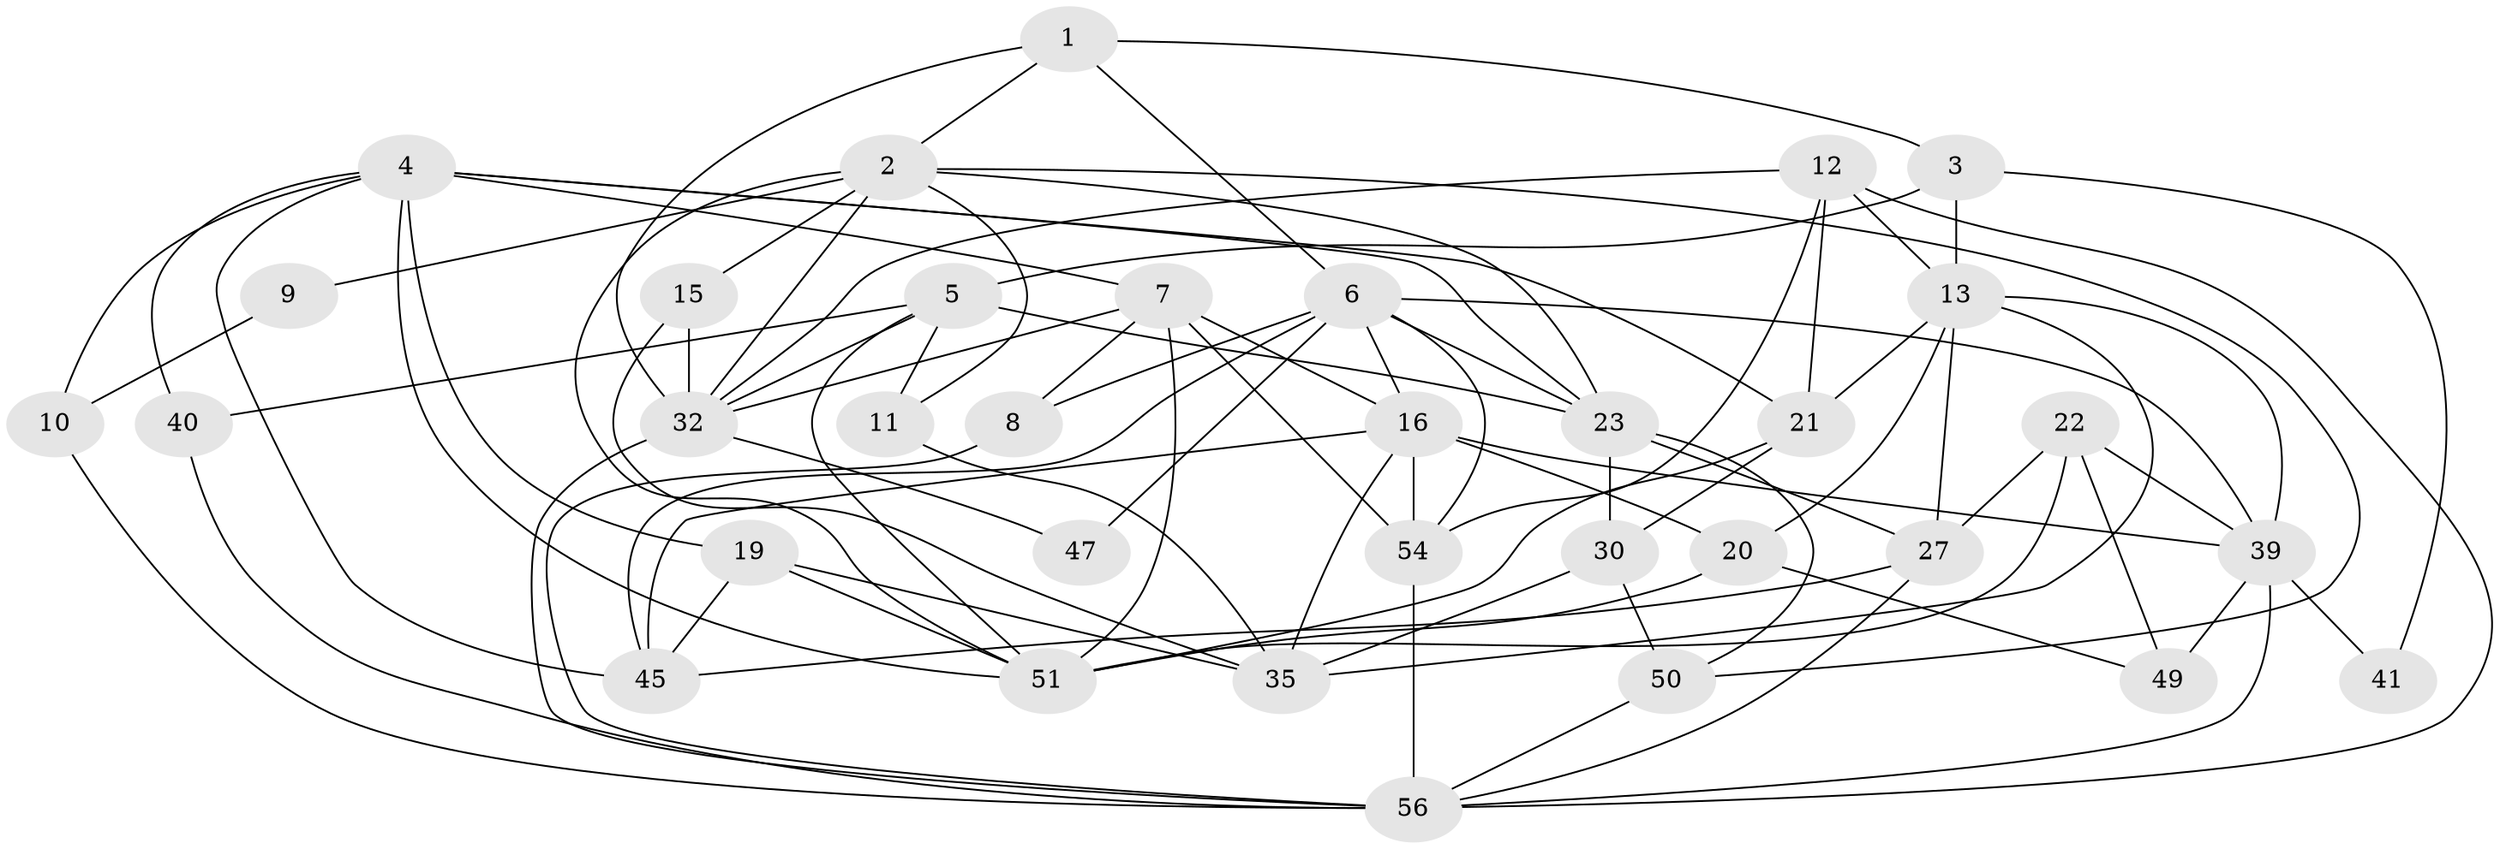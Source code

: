 // Generated by graph-tools (version 1.1) at 2025/24/03/03/25 07:24:02]
// undirected, 34 vertices, 86 edges
graph export_dot {
graph [start="1"]
  node [color=gray90,style=filled];
  1 [super="+18"];
  2 [super="+34"];
  3 [super="+24"];
  4 [super="+52"];
  5 [super="+14"];
  6 [super="+29"];
  7 [super="+55"];
  8;
  9;
  10;
  11 [super="+31"];
  12 [super="+33"];
  13 [super="+48"];
  15 [super="+26"];
  16 [super="+17"];
  19 [super="+37"];
  20 [super="+44"];
  21 [super="+28"];
  22 [super="+42"];
  23 [super="+25"];
  27 [super="+36"];
  30;
  32 [super="+43"];
  35 [super="+38"];
  39 [super="+53"];
  40;
  41;
  45 [super="+46"];
  47;
  49;
  50;
  51 [super="+57"];
  54;
  56 [super="+58"];
  1 -- 32;
  1 -- 3;
  1 -- 6;
  1 -- 2;
  2 -- 23;
  2 -- 51;
  2 -- 9;
  2 -- 50;
  2 -- 32;
  2 -- 15;
  2 -- 11;
  3 -- 5;
  3 -- 41;
  3 -- 13 [weight=2];
  4 -- 19;
  4 -- 10;
  4 -- 51;
  4 -- 21;
  4 -- 23;
  4 -- 40;
  4 -- 7;
  4 -- 45;
  5 -- 23;
  5 -- 40;
  5 -- 11 [weight=2];
  5 -- 51;
  5 -- 32;
  6 -- 45;
  6 -- 47;
  6 -- 54;
  6 -- 8;
  6 -- 23;
  6 -- 16;
  6 -- 39;
  7 -- 54;
  7 -- 8;
  7 -- 32;
  7 -- 16;
  7 -- 51;
  8 -- 56;
  9 -- 10;
  10 -- 56;
  11 -- 35;
  12 -- 13;
  12 -- 21;
  12 -- 32;
  12 -- 56;
  12 -- 54;
  13 -- 35;
  13 -- 20;
  13 -- 21;
  13 -- 27;
  13 -- 39;
  15 -- 32 [weight=2];
  15 -- 35;
  16 -- 39 [weight=2];
  16 -- 35;
  16 -- 45;
  16 -- 54;
  16 -- 20;
  19 -- 51;
  19 -- 35;
  19 -- 45;
  20 -- 49;
  20 -- 51;
  21 -- 30;
  21 -- 51;
  22 -- 51;
  22 -- 27 [weight=2];
  22 -- 49;
  22 -- 39;
  23 -- 27;
  23 -- 50;
  23 -- 30;
  27 -- 56;
  27 -- 45;
  30 -- 50;
  30 -- 35;
  32 -- 56;
  32 -- 47;
  39 -- 49;
  39 -- 41;
  39 -- 56;
  40 -- 56;
  50 -- 56;
  54 -- 56;
}
